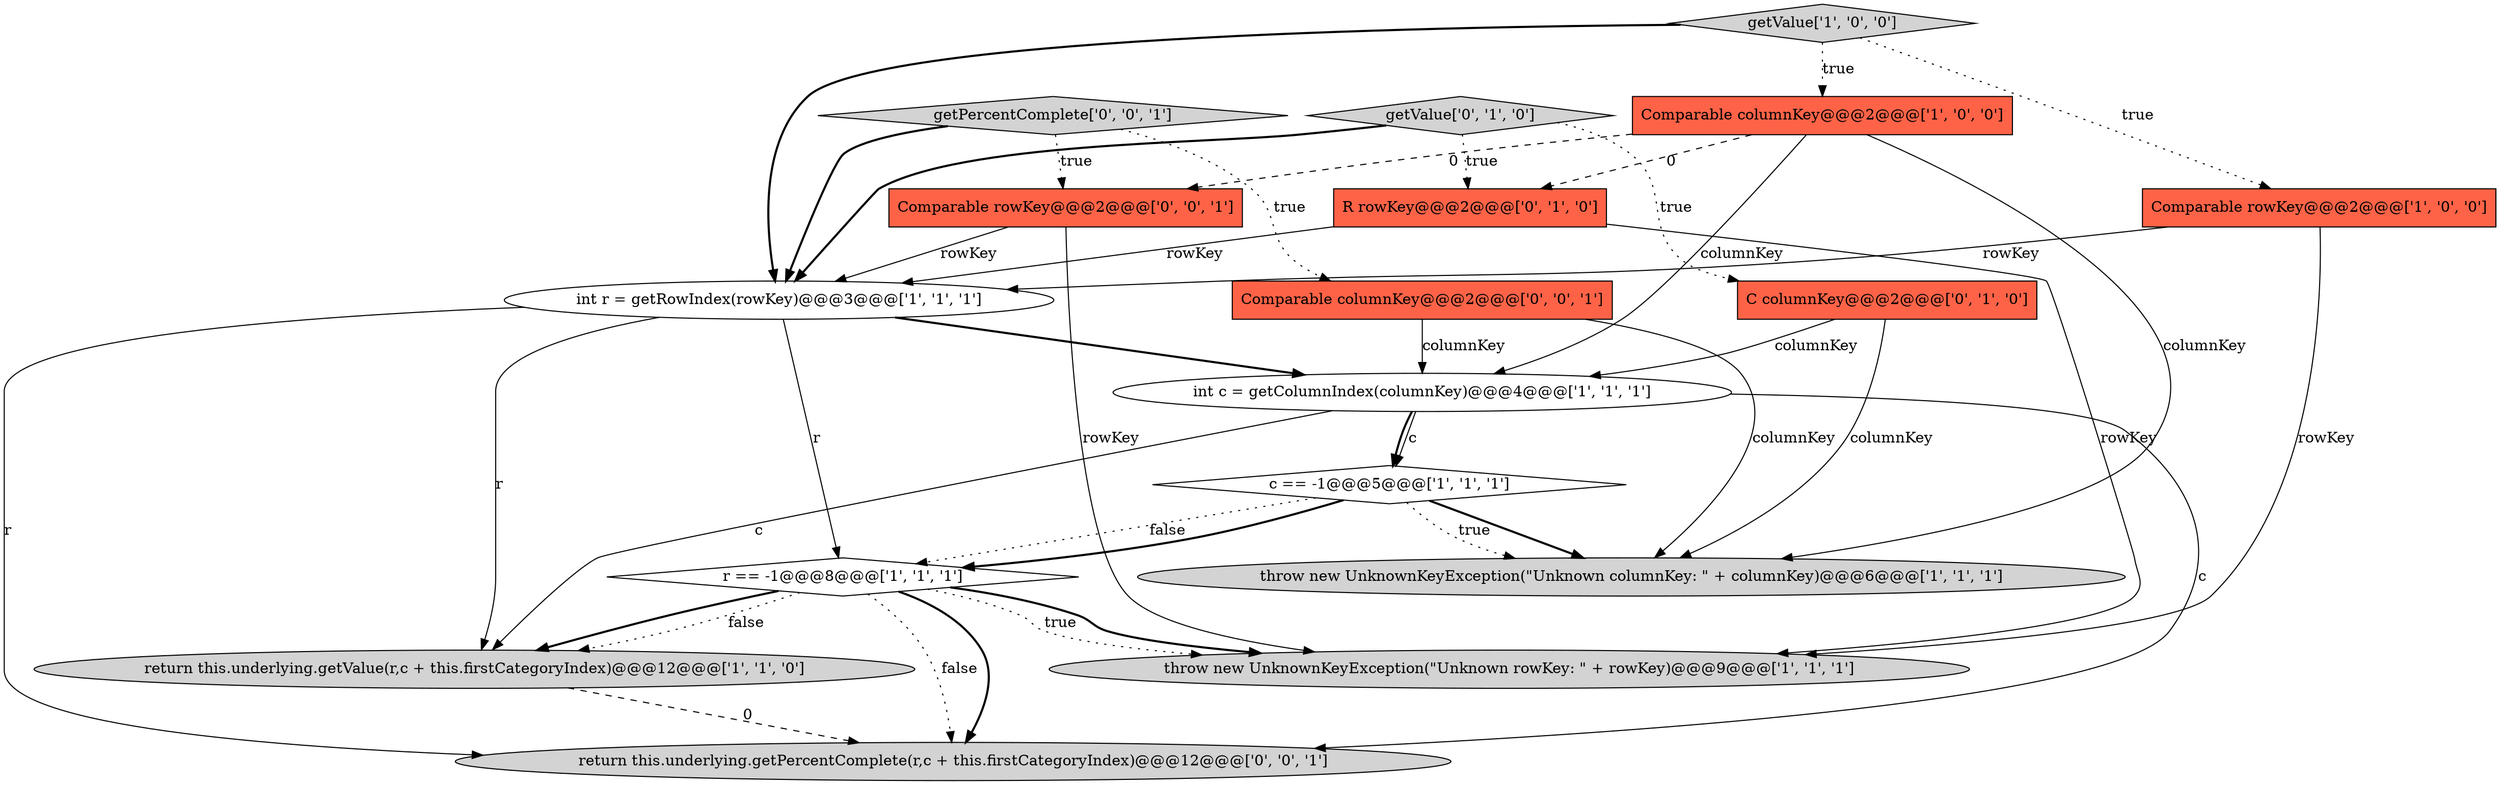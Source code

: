digraph {
8 [style = filled, label = "int c = getColumnIndex(columnKey)@@@4@@@['1', '1', '1']", fillcolor = white, shape = ellipse image = "AAA0AAABBB1BBB"];
15 [style = filled, label = "Comparable columnKey@@@2@@@['0', '0', '1']", fillcolor = tomato, shape = box image = "AAA0AAABBB3BBB"];
1 [style = filled, label = "c == -1@@@5@@@['1', '1', '1']", fillcolor = white, shape = diamond image = "AAA0AAABBB1BBB"];
16 [style = filled, label = "Comparable rowKey@@@2@@@['0', '0', '1']", fillcolor = tomato, shape = box image = "AAA0AAABBB3BBB"];
2 [style = filled, label = "return this.underlying.getValue(r,c + this.firstCategoryIndex)@@@12@@@['1', '1', '0']", fillcolor = lightgray, shape = ellipse image = "AAA0AAABBB1BBB"];
5 [style = filled, label = "throw new UnknownKeyException(\"Unknown columnKey: \" + columnKey)@@@6@@@['1', '1', '1']", fillcolor = lightgray, shape = ellipse image = "AAA0AAABBB1BBB"];
14 [style = filled, label = "getPercentComplete['0', '0', '1']", fillcolor = lightgray, shape = diamond image = "AAA0AAABBB3BBB"];
10 [style = filled, label = "C columnKey@@@2@@@['0', '1', '0']", fillcolor = tomato, shape = box image = "AAA0AAABBB2BBB"];
3 [style = filled, label = "Comparable rowKey@@@2@@@['1', '0', '0']", fillcolor = tomato, shape = box image = "AAA0AAABBB1BBB"];
7 [style = filled, label = "getValue['1', '0', '0']", fillcolor = lightgray, shape = diamond image = "AAA0AAABBB1BBB"];
13 [style = filled, label = "return this.underlying.getPercentComplete(r,c + this.firstCategoryIndex)@@@12@@@['0', '0', '1']", fillcolor = lightgray, shape = ellipse image = "AAA0AAABBB3BBB"];
0 [style = filled, label = "int r = getRowIndex(rowKey)@@@3@@@['1', '1', '1']", fillcolor = white, shape = ellipse image = "AAA0AAABBB1BBB"];
4 [style = filled, label = "Comparable columnKey@@@2@@@['1', '0', '0']", fillcolor = tomato, shape = box image = "AAA1AAABBB1BBB"];
12 [style = filled, label = "R rowKey@@@2@@@['0', '1', '0']", fillcolor = tomato, shape = box image = "AAA1AAABBB2BBB"];
6 [style = filled, label = "r == -1@@@8@@@['1', '1', '1']", fillcolor = white, shape = diamond image = "AAA0AAABBB1BBB"];
11 [style = filled, label = "getValue['0', '1', '0']", fillcolor = lightgray, shape = diamond image = "AAA0AAABBB2BBB"];
9 [style = filled, label = "throw new UnknownKeyException(\"Unknown rowKey: \" + rowKey)@@@9@@@['1', '1', '1']", fillcolor = lightgray, shape = ellipse image = "AAA0AAABBB1BBB"];
16->0 [style = solid, label="rowKey"];
1->5 [style = bold, label=""];
6->13 [style = dotted, label="false"];
8->2 [style = solid, label="c"];
12->9 [style = solid, label="rowKey"];
8->13 [style = solid, label="c"];
4->16 [style = dashed, label="0"];
15->5 [style = solid, label="columnKey"];
0->13 [style = solid, label="r"];
11->10 [style = dotted, label="true"];
16->9 [style = solid, label="rowKey"];
6->2 [style = dotted, label="false"];
0->2 [style = solid, label="r"];
11->12 [style = dotted, label="true"];
7->0 [style = bold, label=""];
1->6 [style = dotted, label="false"];
15->8 [style = solid, label="columnKey"];
8->1 [style = solid, label="c"];
0->6 [style = solid, label="r"];
4->12 [style = dashed, label="0"];
10->8 [style = solid, label="columnKey"];
6->2 [style = bold, label=""];
14->16 [style = dotted, label="true"];
8->1 [style = bold, label=""];
12->0 [style = solid, label="rowKey"];
14->15 [style = dotted, label="true"];
11->0 [style = bold, label=""];
1->6 [style = bold, label=""];
14->0 [style = bold, label=""];
6->9 [style = dotted, label="true"];
3->0 [style = solid, label="rowKey"];
4->5 [style = solid, label="columnKey"];
7->3 [style = dotted, label="true"];
2->13 [style = dashed, label="0"];
6->13 [style = bold, label=""];
7->4 [style = dotted, label="true"];
0->8 [style = bold, label=""];
4->8 [style = solid, label="columnKey"];
6->9 [style = bold, label=""];
1->5 [style = dotted, label="true"];
3->9 [style = solid, label="rowKey"];
10->5 [style = solid, label="columnKey"];
}
